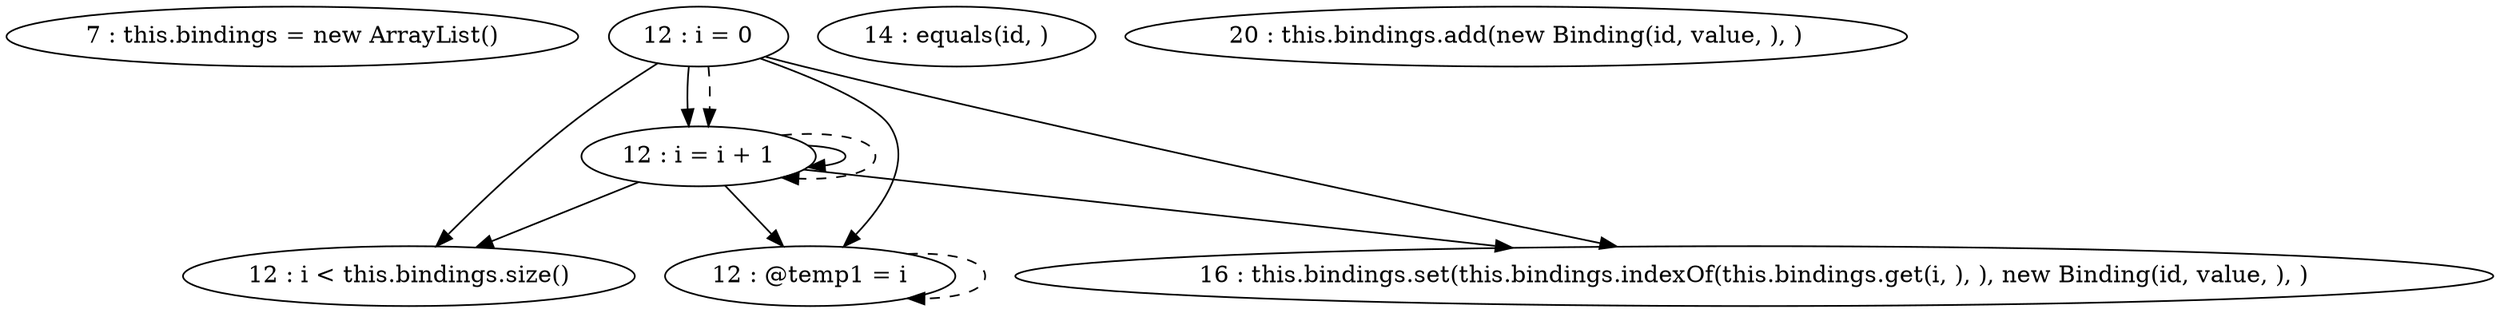 digraph G {
"7 : this.bindings = new ArrayList()"
"12 : i = 0"
"12 : i = 0" -> "12 : i < this.bindings.size()"
"12 : i = 0" -> "12 : @temp1 = i"
"12 : i = 0" -> "12 : i = i + 1"
"12 : i = 0" -> "16 : this.bindings.set(this.bindings.indexOf(this.bindings.get(i, ), ), new Binding(id, value, ), )"
"12 : i = 0" -> "12 : i = i + 1" [style=dashed]
"12 : i < this.bindings.size()"
"14 : equals(id, )"
"20 : this.bindings.add(new Binding(id, value, ), )"
"16 : this.bindings.set(this.bindings.indexOf(this.bindings.get(i, ), ), new Binding(id, value, ), )"
"12 : @temp1 = i"
"12 : @temp1 = i" -> "12 : @temp1 = i" [style=dashed]
"12 : i = i + 1"
"12 : i = i + 1" -> "12 : i < this.bindings.size()"
"12 : i = i + 1" -> "12 : @temp1 = i"
"12 : i = i + 1" -> "12 : i = i + 1"
"12 : i = i + 1" -> "16 : this.bindings.set(this.bindings.indexOf(this.bindings.get(i, ), ), new Binding(id, value, ), )"
"12 : i = i + 1" -> "12 : i = i + 1" [style=dashed]
}
